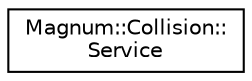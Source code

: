 digraph "圖形化之類別階層"
{
  edge [fontname="Helvetica",fontsize="10",labelfontname="Helvetica",labelfontsize="10"];
  node [fontname="Helvetica",fontsize="10",shape=record];
  rankdir="LR";
  Node1 [label="Magnum::Collision::\lService",height=0.2,width=0.4,color="black", fillcolor="white", style="filled",URL="$struct_magnum_1_1_collision_1_1_service.html"];
}
